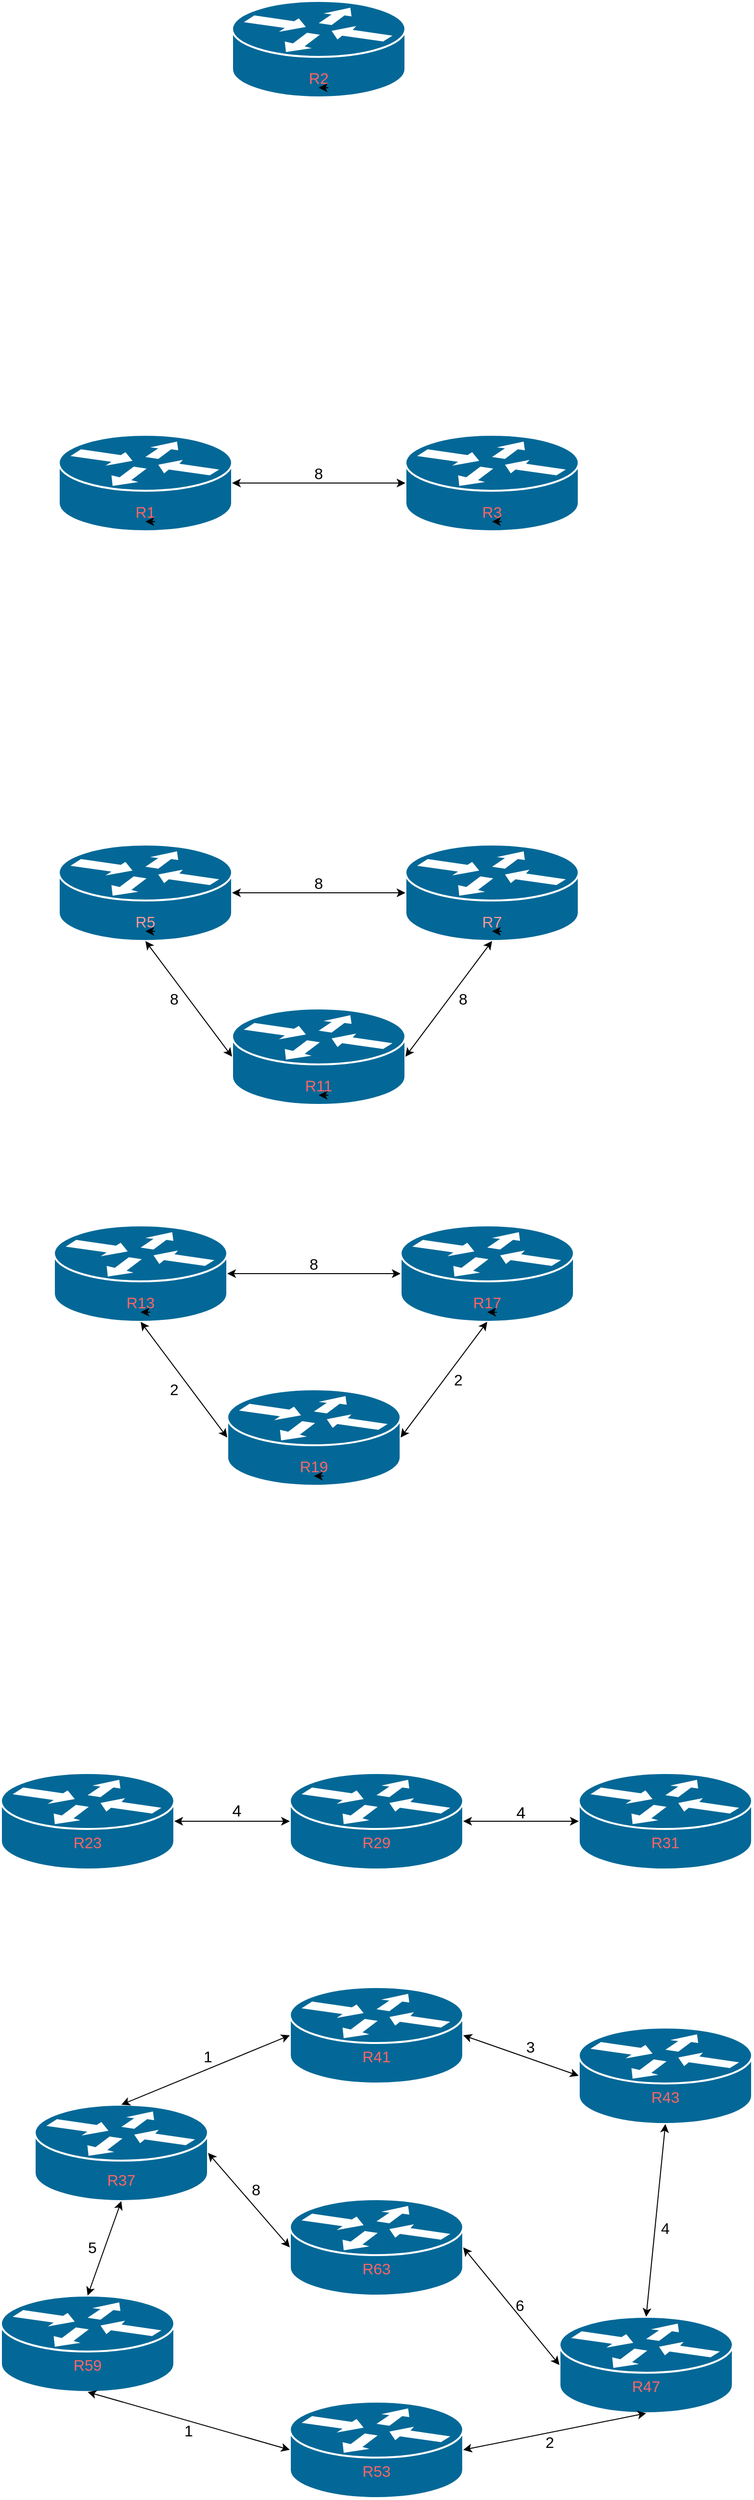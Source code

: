 <mxfile version="10.6.3" type="device"><diagram id="6a731a19-8d31-9384-78a2-239565b7b9f0" name="Page-1"><mxGraphModel dx="1394" dy="742" grid="1" gridSize="10" guides="1" tooltips="1" connect="1" arrows="1" fold="1" page="1" pageScale="1" pageWidth="827" pageHeight="1169" background="#ffffff" math="0" shadow="0"><root><mxCell id="0"/><mxCell id="1" parent="0"/><mxCell id="3b0ziQeT3g76AKxx8v6q-2257" value="" style="shape=mxgraph.cisco.routers.router;html=1;dashed=0;fillColor=#036897;strokeColor=#ffffff;strokeWidth=2;verticalLabelPosition=bottom;verticalAlign=top;align=center;outlineConnect=0;" parent="1" vertex="1"><mxGeometry x="260" y="400" width="180" height="100" as="geometry"/></mxCell><mxCell id="3b0ziQeT3g76AKxx8v6q-2258" value="&lt;font style=&quot;font-size: 16px&quot; color=&quot;#FF6666&quot;&gt;R2&lt;/font&gt;" style="text;html=1;strokeColor=none;fillColor=none;align=center;verticalAlign=middle;whiteSpace=wrap;rounded=0;" parent="1" vertex="1"><mxGeometry x="330" y="470" width="40" height="20" as="geometry"/></mxCell><mxCell id="3b0ziQeT3g76AKxx8v6q-2259" style="edgeStyle=orthogonalEdgeStyle;rounded=0;orthogonalLoop=1;jettySize=auto;html=1;exitX=0.75;exitY=1;exitDx=0;exitDy=0;entryX=0.5;entryY=1;entryDx=0;entryDy=0;" parent="1" source="3b0ziQeT3g76AKxx8v6q-2258" target="3b0ziQeT3g76AKxx8v6q-2258" edge="1"><mxGeometry relative="1" as="geometry"/></mxCell><mxCell id="3b0ziQeT3g76AKxx8v6q-2295" value="" style="group" parent="1" vertex="1" connectable="0"><mxGeometry x="75" y="1670" width="540" height="270" as="geometry"/></mxCell><mxCell id="3b0ziQeT3g76AKxx8v6q-2280" value="" style="shape=mxgraph.cisco.routers.router;html=1;dashed=0;fillColor=#036897;strokeColor=#ffffff;strokeWidth=2;verticalLabelPosition=bottom;verticalAlign=top;align=center;outlineConnect=0;" parent="3b0ziQeT3g76AKxx8v6q-2295" vertex="1"><mxGeometry width="180" height="100" as="geometry"/></mxCell><mxCell id="3b0ziQeT3g76AKxx8v6q-2281" value="&lt;font style=&quot;font-size: 16px&quot; color=&quot;#FF6666&quot;&gt;R13&lt;/font&gt;" style="text;html=1;strokeColor=none;fillColor=none;align=center;verticalAlign=middle;whiteSpace=wrap;rounded=0;" parent="3b0ziQeT3g76AKxx8v6q-2295" vertex="1"><mxGeometry x="70" y="70" width="40" height="20" as="geometry"/></mxCell><mxCell id="3b0ziQeT3g76AKxx8v6q-2282" style="edgeStyle=orthogonalEdgeStyle;rounded=0;orthogonalLoop=1;jettySize=auto;html=1;exitX=0.75;exitY=1;exitDx=0;exitDy=0;entryX=0.5;entryY=1;entryDx=0;entryDy=0;" parent="3b0ziQeT3g76AKxx8v6q-2295" source="3b0ziQeT3g76AKxx8v6q-2281" target="3b0ziQeT3g76AKxx8v6q-2281" edge="1"><mxGeometry relative="1" as="geometry"/></mxCell><mxCell id="3b0ziQeT3g76AKxx8v6q-2283" value="" style="shape=mxgraph.cisco.routers.router;html=1;dashed=0;fillColor=#036897;strokeColor=#ffffff;strokeWidth=2;verticalLabelPosition=bottom;verticalAlign=top;align=center;outlineConnect=0;" parent="3b0ziQeT3g76AKxx8v6q-2295" vertex="1"><mxGeometry x="360" width="180" height="100" as="geometry"/></mxCell><mxCell id="3b0ziQeT3g76AKxx8v6q-2284" value="&lt;font style=&quot;font-size: 16px&quot; color=&quot;#FF6666&quot;&gt;R17&lt;/font&gt;" style="text;html=1;strokeColor=none;fillColor=none;align=center;verticalAlign=middle;whiteSpace=wrap;rounded=0;" parent="3b0ziQeT3g76AKxx8v6q-2295" vertex="1"><mxGeometry x="430" y="70" width="40" height="20" as="geometry"/></mxCell><mxCell id="3b0ziQeT3g76AKxx8v6q-2285" style="edgeStyle=orthogonalEdgeStyle;rounded=0;orthogonalLoop=1;jettySize=auto;html=1;exitX=0.75;exitY=1;exitDx=0;exitDy=0;entryX=0.5;entryY=1;entryDx=0;entryDy=0;" parent="3b0ziQeT3g76AKxx8v6q-2295" source="3b0ziQeT3g76AKxx8v6q-2284" target="3b0ziQeT3g76AKxx8v6q-2284" edge="1"><mxGeometry relative="1" as="geometry"/></mxCell><mxCell id="3b0ziQeT3g76AKxx8v6q-2286" value="" style="endArrow=classic;startArrow=classic;html=1;entryX=0;entryY=0.5;entryDx=0;entryDy=0;entryPerimeter=0;" parent="3b0ziQeT3g76AKxx8v6q-2295" source="3b0ziQeT3g76AKxx8v6q-2280" target="3b0ziQeT3g76AKxx8v6q-2283" edge="1"><mxGeometry width="50" height="50" relative="1" as="geometry"><mxPoint y="170" as="sourcePoint"/><mxPoint x="50" y="120" as="targetPoint"/></mxGeometry></mxCell><mxCell id="3b0ziQeT3g76AKxx8v6q-2287" value="" style="shape=mxgraph.cisco.routers.router;html=1;dashed=0;fillColor=#036897;strokeColor=#ffffff;strokeWidth=2;verticalLabelPosition=bottom;verticalAlign=top;align=center;outlineConnect=0;" parent="3b0ziQeT3g76AKxx8v6q-2295" vertex="1"><mxGeometry x="180" y="170" width="180" height="100" as="geometry"/></mxCell><mxCell id="3b0ziQeT3g76AKxx8v6q-2288" value="&lt;font style=&quot;font-size: 16px&quot; color=&quot;#FF6666&quot;&gt;R19&lt;/font&gt;" style="text;html=1;strokeColor=none;fillColor=none;align=center;verticalAlign=middle;whiteSpace=wrap;rounded=0;" parent="3b0ziQeT3g76AKxx8v6q-2295" vertex="1"><mxGeometry x="250" y="240" width="40" height="20" as="geometry"/></mxCell><mxCell id="3b0ziQeT3g76AKxx8v6q-2289" style="edgeStyle=orthogonalEdgeStyle;rounded=0;orthogonalLoop=1;jettySize=auto;html=1;exitX=0.75;exitY=1;exitDx=0;exitDy=0;entryX=0.5;entryY=1;entryDx=0;entryDy=0;" parent="3b0ziQeT3g76AKxx8v6q-2295" source="3b0ziQeT3g76AKxx8v6q-2288" target="3b0ziQeT3g76AKxx8v6q-2288" edge="1"><mxGeometry relative="1" as="geometry"/></mxCell><mxCell id="3b0ziQeT3g76AKxx8v6q-2290" value="" style="endArrow=classic;startArrow=classic;html=1;exitX=0.5;exitY=1;exitDx=0;exitDy=0;exitPerimeter=0;entryX=0;entryY=0.5;entryDx=0;entryDy=0;entryPerimeter=0;" parent="3b0ziQeT3g76AKxx8v6q-2295" source="3b0ziQeT3g76AKxx8v6q-2280" target="3b0ziQeT3g76AKxx8v6q-2287" edge="1"><mxGeometry width="50" height="50" relative="1" as="geometry"><mxPoint y="340" as="sourcePoint"/><mxPoint x="50" y="290" as="targetPoint"/></mxGeometry></mxCell><mxCell id="3b0ziQeT3g76AKxx8v6q-2291" value="" style="endArrow=classic;startArrow=classic;html=1;entryX=0.5;entryY=1;entryDx=0;entryDy=0;entryPerimeter=0;exitX=1;exitY=0.5;exitDx=0;exitDy=0;exitPerimeter=0;" parent="3b0ziQeT3g76AKxx8v6q-2295" source="3b0ziQeT3g76AKxx8v6q-2287" target="3b0ziQeT3g76AKxx8v6q-2283" edge="1"><mxGeometry width="50" height="50" relative="1" as="geometry"><mxPoint y="340" as="sourcePoint"/><mxPoint x="50" y="290" as="targetPoint"/></mxGeometry></mxCell><mxCell id="3b0ziQeT3g76AKxx8v6q-2335" value="&lt;font style=&quot;font-size: 16px&quot;&gt;8&lt;/font&gt;" style="text;html=1;strokeColor=none;fillColor=none;align=center;verticalAlign=middle;whiteSpace=wrap;rounded=0;" parent="3b0ziQeT3g76AKxx8v6q-2295" vertex="1"><mxGeometry x="250" y="30" width="40" height="20" as="geometry"/></mxCell><mxCell id="3b0ziQeT3g76AKxx8v6q-2336" value="&lt;font style=&quot;font-size: 16px&quot;&gt;2&lt;/font&gt;" style="text;html=1;strokeColor=none;fillColor=none;align=center;verticalAlign=middle;whiteSpace=wrap;rounded=0;" parent="3b0ziQeT3g76AKxx8v6q-2295" vertex="1"><mxGeometry x="105" y="160" width="40" height="20" as="geometry"/></mxCell><mxCell id="3b0ziQeT3g76AKxx8v6q-2337" value="&lt;font style=&quot;font-size: 16px&quot;&gt;2&lt;/font&gt;" style="text;html=1;strokeColor=none;fillColor=none;align=center;verticalAlign=middle;whiteSpace=wrap;rounded=0;" parent="3b0ziQeT3g76AKxx8v6q-2295" vertex="1"><mxGeometry x="400" y="150" width="40" height="20" as="geometry"/></mxCell><mxCell id="3b0ziQeT3g76AKxx8v6q-2296" value="" style="group" parent="1" vertex="1" connectable="0"><mxGeometry x="80" y="1275" width="540" height="270" as="geometry"/></mxCell><mxCell id="3b0ziQeT3g76AKxx8v6q-2268" value="" style="shape=mxgraph.cisco.routers.router;html=1;dashed=0;fillColor=#036897;strokeColor=#ffffff;strokeWidth=2;verticalLabelPosition=bottom;verticalAlign=top;align=center;outlineConnect=0;" parent="3b0ziQeT3g76AKxx8v6q-2296" vertex="1"><mxGeometry width="180" height="100" as="geometry"/></mxCell><mxCell id="3b0ziQeT3g76AKxx8v6q-2269" value="&lt;font style=&quot;font-size: 16px&quot; color=&quot;#FF9999&quot;&gt;R5&lt;/font&gt;" style="text;html=1;strokeColor=none;fillColor=none;align=center;verticalAlign=middle;whiteSpace=wrap;rounded=0;" parent="3b0ziQeT3g76AKxx8v6q-2296" vertex="1"><mxGeometry x="70" y="70" width="40" height="20" as="geometry"/></mxCell><mxCell id="3b0ziQeT3g76AKxx8v6q-2270" style="edgeStyle=orthogonalEdgeStyle;rounded=0;orthogonalLoop=1;jettySize=auto;html=1;exitX=0.75;exitY=1;exitDx=0;exitDy=0;entryX=0.5;entryY=1;entryDx=0;entryDy=0;" parent="3b0ziQeT3g76AKxx8v6q-2296" source="3b0ziQeT3g76AKxx8v6q-2269" target="3b0ziQeT3g76AKxx8v6q-2269" edge="1"><mxGeometry relative="1" as="geometry"/></mxCell><mxCell id="3b0ziQeT3g76AKxx8v6q-2271" value="" style="shape=mxgraph.cisco.routers.router;html=1;dashed=0;fillColor=#036897;strokeColor=#ffffff;strokeWidth=2;verticalLabelPosition=bottom;verticalAlign=top;align=center;outlineConnect=0;" parent="3b0ziQeT3g76AKxx8v6q-2296" vertex="1"><mxGeometry x="360" width="180" height="100" as="geometry"/></mxCell><mxCell id="3b0ziQeT3g76AKxx8v6q-2272" value="&lt;font style=&quot;font-size: 16px&quot; color=&quot;#FF9999&quot;&gt;R7&lt;/font&gt;" style="text;html=1;strokeColor=none;fillColor=none;align=center;verticalAlign=middle;whiteSpace=wrap;rounded=0;" parent="3b0ziQeT3g76AKxx8v6q-2296" vertex="1"><mxGeometry x="430" y="70" width="40" height="20" as="geometry"/></mxCell><mxCell id="3b0ziQeT3g76AKxx8v6q-2273" style="edgeStyle=orthogonalEdgeStyle;rounded=0;orthogonalLoop=1;jettySize=auto;html=1;exitX=0.75;exitY=1;exitDx=0;exitDy=0;entryX=0.5;entryY=1;entryDx=0;entryDy=0;" parent="3b0ziQeT3g76AKxx8v6q-2296" source="3b0ziQeT3g76AKxx8v6q-2272" target="3b0ziQeT3g76AKxx8v6q-2272" edge="1"><mxGeometry relative="1" as="geometry"/></mxCell><mxCell id="3b0ziQeT3g76AKxx8v6q-2274" value="" style="endArrow=classic;startArrow=classic;html=1;entryX=0;entryY=0.5;entryDx=0;entryDy=0;entryPerimeter=0;" parent="3b0ziQeT3g76AKxx8v6q-2296" source="3b0ziQeT3g76AKxx8v6q-2268" target="3b0ziQeT3g76AKxx8v6q-2271" edge="1"><mxGeometry width="50" height="50" relative="1" as="geometry"><mxPoint y="170" as="sourcePoint"/><mxPoint x="50" y="120" as="targetPoint"/></mxGeometry></mxCell><mxCell id="3b0ziQeT3g76AKxx8v6q-2275" value="" style="shape=mxgraph.cisco.routers.router;html=1;dashed=0;fillColor=#036897;strokeColor=#ffffff;strokeWidth=2;verticalLabelPosition=bottom;verticalAlign=top;align=center;outlineConnect=0;" parent="3b0ziQeT3g76AKxx8v6q-2296" vertex="1"><mxGeometry x="180" y="170" width="180" height="100" as="geometry"/></mxCell><mxCell id="3b0ziQeT3g76AKxx8v6q-2276" value="&lt;font style=&quot;font-size: 16px&quot; color=&quot;#FF6666&quot;&gt;R11&lt;/font&gt;" style="text;html=1;strokeColor=none;fillColor=none;align=center;verticalAlign=middle;whiteSpace=wrap;rounded=0;" parent="3b0ziQeT3g76AKxx8v6q-2296" vertex="1"><mxGeometry x="250" y="240" width="40" height="20" as="geometry"/></mxCell><mxCell id="3b0ziQeT3g76AKxx8v6q-2277" style="edgeStyle=orthogonalEdgeStyle;rounded=0;orthogonalLoop=1;jettySize=auto;html=1;exitX=0.75;exitY=1;exitDx=0;exitDy=0;entryX=0.5;entryY=1;entryDx=0;entryDy=0;" parent="3b0ziQeT3g76AKxx8v6q-2296" source="3b0ziQeT3g76AKxx8v6q-2276" target="3b0ziQeT3g76AKxx8v6q-2276" edge="1"><mxGeometry relative="1" as="geometry"/></mxCell><mxCell id="3b0ziQeT3g76AKxx8v6q-2278" value="" style="endArrow=classic;startArrow=classic;html=1;exitX=0.5;exitY=1;exitDx=0;exitDy=0;exitPerimeter=0;entryX=0;entryY=0.5;entryDx=0;entryDy=0;entryPerimeter=0;" parent="3b0ziQeT3g76AKxx8v6q-2296" source="3b0ziQeT3g76AKxx8v6q-2268" target="3b0ziQeT3g76AKxx8v6q-2275" edge="1"><mxGeometry width="50" height="50" relative="1" as="geometry"><mxPoint y="340" as="sourcePoint"/><mxPoint x="50" y="290" as="targetPoint"/></mxGeometry></mxCell><mxCell id="3b0ziQeT3g76AKxx8v6q-2279" value="" style="endArrow=classic;startArrow=classic;html=1;entryX=0.5;entryY=1;entryDx=0;entryDy=0;entryPerimeter=0;exitX=1;exitY=0.5;exitDx=0;exitDy=0;exitPerimeter=0;" parent="3b0ziQeT3g76AKxx8v6q-2296" source="3b0ziQeT3g76AKxx8v6q-2275" target="3b0ziQeT3g76AKxx8v6q-2271" edge="1"><mxGeometry width="50" height="50" relative="1" as="geometry"><mxPoint y="340" as="sourcePoint"/><mxPoint x="50" y="290" as="targetPoint"/></mxGeometry></mxCell><mxCell id="3b0ziQeT3g76AKxx8v6q-2310" value="&lt;font style=&quot;font-size: 16px&quot;&gt;8&lt;/font&gt;" style="text;html=1;strokeColor=none;fillColor=none;align=center;verticalAlign=middle;whiteSpace=wrap;rounded=0;" parent="3b0ziQeT3g76AKxx8v6q-2296" vertex="1"><mxGeometry x="250" y="30" width="40" height="20" as="geometry"/></mxCell><mxCell id="3b0ziQeT3g76AKxx8v6q-2316" value="&lt;font style=&quot;font-size: 16px&quot;&gt;8&lt;/font&gt;" style="text;html=1;strokeColor=none;fillColor=none;align=center;verticalAlign=middle;whiteSpace=wrap;rounded=0;" parent="3b0ziQeT3g76AKxx8v6q-2296" vertex="1"><mxGeometry x="100" y="150" width="40" height="20" as="geometry"/></mxCell><mxCell id="3b0ziQeT3g76AKxx8v6q-2334" value="&lt;font style=&quot;font-size: 16px&quot;&gt;8&lt;/font&gt;" style="text;html=1;strokeColor=none;fillColor=none;align=center;verticalAlign=middle;whiteSpace=wrap;rounded=0;" parent="3b0ziQeT3g76AKxx8v6q-2296" vertex="1"><mxGeometry x="400" y="150" width="40" height="20" as="geometry"/></mxCell><mxCell id="3b0ziQeT3g76AKxx8v6q-2297" value="" style="group" parent="1" vertex="1" connectable="0"><mxGeometry x="80" y="850" width="540" height="100" as="geometry"/></mxCell><mxCell id="3b0ziQeT3g76AKxx8v6q-2260" value="" style="shape=mxgraph.cisco.routers.router;html=1;dashed=0;fillColor=#036897;strokeColor=#ffffff;strokeWidth=2;verticalLabelPosition=bottom;verticalAlign=top;align=center;outlineConnect=0;" parent="3b0ziQeT3g76AKxx8v6q-2297" vertex="1"><mxGeometry width="180" height="100" as="geometry"/></mxCell><mxCell id="3b0ziQeT3g76AKxx8v6q-2261" value="&lt;font style=&quot;font-size: 16px&quot; color=&quot;#FF6666&quot;&gt;R1&lt;/font&gt;" style="text;html=1;strokeColor=none;fillColor=none;align=center;verticalAlign=middle;whiteSpace=wrap;rounded=0;" parent="3b0ziQeT3g76AKxx8v6q-2297" vertex="1"><mxGeometry x="70" y="70" width="40" height="20" as="geometry"/></mxCell><mxCell id="3b0ziQeT3g76AKxx8v6q-2262" style="edgeStyle=orthogonalEdgeStyle;rounded=0;orthogonalLoop=1;jettySize=auto;html=1;exitX=0.75;exitY=1;exitDx=0;exitDy=0;entryX=0.5;entryY=1;entryDx=0;entryDy=0;" parent="3b0ziQeT3g76AKxx8v6q-2297" source="3b0ziQeT3g76AKxx8v6q-2261" target="3b0ziQeT3g76AKxx8v6q-2261" edge="1"><mxGeometry relative="1" as="geometry"/></mxCell><mxCell id="3b0ziQeT3g76AKxx8v6q-2263" value="" style="shape=mxgraph.cisco.routers.router;html=1;dashed=0;fillColor=#036897;strokeColor=#ffffff;strokeWidth=2;verticalLabelPosition=bottom;verticalAlign=top;align=center;outlineConnect=0;" parent="3b0ziQeT3g76AKxx8v6q-2297" vertex="1"><mxGeometry x="360" width="180" height="100" as="geometry"/></mxCell><mxCell id="3b0ziQeT3g76AKxx8v6q-2264" value="&lt;font style=&quot;font-size: 16px&quot; color=&quot;#FF6666&quot;&gt;R3&lt;/font&gt;" style="text;html=1;strokeColor=none;fillColor=none;align=center;verticalAlign=middle;whiteSpace=wrap;rounded=0;" parent="3b0ziQeT3g76AKxx8v6q-2297" vertex="1"><mxGeometry x="430" y="70" width="40" height="20" as="geometry"/></mxCell><mxCell id="3b0ziQeT3g76AKxx8v6q-2265" style="edgeStyle=orthogonalEdgeStyle;rounded=0;orthogonalLoop=1;jettySize=auto;html=1;exitX=0.75;exitY=1;exitDx=0;exitDy=0;entryX=0.5;entryY=1;entryDx=0;entryDy=0;" parent="3b0ziQeT3g76AKxx8v6q-2297" source="3b0ziQeT3g76AKxx8v6q-2264" target="3b0ziQeT3g76AKxx8v6q-2264" edge="1"><mxGeometry relative="1" as="geometry"/></mxCell><mxCell id="3b0ziQeT3g76AKxx8v6q-2267" value="" style="endArrow=classic;startArrow=classic;html=1;entryX=0;entryY=0.5;entryDx=0;entryDy=0;entryPerimeter=0;" parent="3b0ziQeT3g76AKxx8v6q-2297" source="3b0ziQeT3g76AKxx8v6q-2260" target="3b0ziQeT3g76AKxx8v6q-2263" edge="1"><mxGeometry width="50" height="50" relative="1" as="geometry"><mxPoint y="170" as="sourcePoint"/><mxPoint x="50" y="120" as="targetPoint"/></mxGeometry></mxCell><mxCell id="3b0ziQeT3g76AKxx8v6q-2300" value="&lt;font style=&quot;font-size: 16px&quot;&gt;8&lt;/font&gt;" style="text;html=1;strokeColor=none;fillColor=none;align=center;verticalAlign=middle;whiteSpace=wrap;rounded=0;" parent="3b0ziQeT3g76AKxx8v6q-2297" vertex="1"><mxGeometry x="250" y="30" width="40" height="20" as="geometry"/></mxCell><mxCell id="3b0ziQeT3g76AKxx8v6q-2350" value="" style="group" parent="1" vertex="1" connectable="0"><mxGeometry x="20" y="2238" width="780" height="100" as="geometry"/></mxCell><mxCell id="3b0ziQeT3g76AKxx8v6q-2340" value="" style="shape=mxgraph.cisco.routers.router;html=1;dashed=0;fillColor=#036897;strokeColor=#ffffff;strokeWidth=2;verticalLabelPosition=bottom;verticalAlign=top;align=center;outlineConnect=0;" parent="3b0ziQeT3g76AKxx8v6q-2350" vertex="1"><mxGeometry width="180" height="100" as="geometry"/></mxCell><mxCell id="3b0ziQeT3g76AKxx8v6q-2341" value="" style="shape=mxgraph.cisco.routers.router;html=1;dashed=0;fillColor=#036897;strokeColor=#ffffff;strokeWidth=2;verticalLabelPosition=bottom;verticalAlign=top;align=center;outlineConnect=0;" parent="3b0ziQeT3g76AKxx8v6q-2350" vertex="1"><mxGeometry x="600" width="180" height="100" as="geometry"/></mxCell><mxCell id="3b0ziQeT3g76AKxx8v6q-2342" value="" style="shape=mxgraph.cisco.routers.router;html=1;dashed=0;fillColor=#036897;strokeColor=#ffffff;strokeWidth=2;verticalLabelPosition=bottom;verticalAlign=top;align=center;outlineConnect=0;" parent="3b0ziQeT3g76AKxx8v6q-2350" vertex="1"><mxGeometry x="300" width="180" height="100" as="geometry"/></mxCell><mxCell id="3b0ziQeT3g76AKxx8v6q-2343" value="" style="endArrow=classic;startArrow=classic;html=1;entryX=0;entryY=0.5;entryDx=0;entryDy=0;entryPerimeter=0;" parent="3b0ziQeT3g76AKxx8v6q-2350" source="3b0ziQeT3g76AKxx8v6q-2340" target="3b0ziQeT3g76AKxx8v6q-2342" edge="1"><mxGeometry width="50" height="50" relative="1" as="geometry"><mxPoint y="172" as="sourcePoint"/><mxPoint x="50" y="122" as="targetPoint"/></mxGeometry></mxCell><mxCell id="3b0ziQeT3g76AKxx8v6q-2344" value="" style="endArrow=classic;startArrow=classic;html=1;entryX=0;entryY=0.5;entryDx=0;entryDy=0;entryPerimeter=0;exitX=1;exitY=0.5;exitDx=0;exitDy=0;exitPerimeter=0;" parent="3b0ziQeT3g76AKxx8v6q-2350" source="3b0ziQeT3g76AKxx8v6q-2342" target="3b0ziQeT3g76AKxx8v6q-2341" edge="1"><mxGeometry width="50" height="50" relative="1" as="geometry"><mxPoint y="172" as="sourcePoint"/><mxPoint x="50" y="122" as="targetPoint"/></mxGeometry></mxCell><mxCell id="3b0ziQeT3g76AKxx8v6q-2345" value="&lt;font style=&quot;font-size: 16px&quot; color=&quot;#FF6666&quot;&gt;R29&lt;/font&gt;" style="text;html=1;strokeColor=none;fillColor=none;align=center;verticalAlign=middle;whiteSpace=wrap;rounded=0;" parent="3b0ziQeT3g76AKxx8v6q-2350" vertex="1"><mxGeometry x="370" y="62" width="40" height="20" as="geometry"/></mxCell><mxCell id="3b0ziQeT3g76AKxx8v6q-2346" value="&lt;font style=&quot;font-size: 16px&quot; color=&quot;#FF6666&quot;&gt;R31&lt;/font&gt;" style="text;html=1;strokeColor=none;fillColor=none;align=center;verticalAlign=middle;whiteSpace=wrap;rounded=0;" parent="3b0ziQeT3g76AKxx8v6q-2350" vertex="1"><mxGeometry x="670" y="62" width="40" height="20" as="geometry"/></mxCell><mxCell id="3b0ziQeT3g76AKxx8v6q-2347" value="&lt;font style=&quot;font-size: 16px&quot; color=&quot;#FF6666&quot;&gt;R23&lt;/font&gt;" style="text;html=1;strokeColor=none;fillColor=none;align=center;verticalAlign=middle;whiteSpace=wrap;rounded=0;" parent="3b0ziQeT3g76AKxx8v6q-2350" vertex="1"><mxGeometry x="70" y="62" width="40" height="20" as="geometry"/></mxCell><mxCell id="3b0ziQeT3g76AKxx8v6q-2348" value="&lt;font style=&quot;font-size: 17px&quot;&gt;4&lt;/font&gt;" style="text;html=1;strokeColor=none;fillColor=none;align=center;verticalAlign=middle;whiteSpace=wrap;rounded=0;" parent="3b0ziQeT3g76AKxx8v6q-2350" vertex="1"><mxGeometry x="225" y="30" width="40" height="20" as="geometry"/></mxCell><mxCell id="3b0ziQeT3g76AKxx8v6q-2349" value="&lt;font style=&quot;font-size: 17px&quot;&gt;4&lt;/font&gt;" style="text;html=1;strokeColor=none;fillColor=none;align=center;verticalAlign=middle;whiteSpace=wrap;rounded=0;" parent="3b0ziQeT3g76AKxx8v6q-2350" vertex="1"><mxGeometry x="520" y="32" width="40" height="20" as="geometry"/></mxCell><mxCell id="kih1xl77xDOdAK4zfpGl-2" value="" style="shape=mxgraph.cisco.routers.router;html=1;dashed=0;fillColor=#036897;strokeColor=#ffffff;strokeWidth=2;verticalLabelPosition=bottom;verticalAlign=top;align=center;outlineConnect=0;" vertex="1" parent="1"><mxGeometry x="55" y="2582" width="180" height="100" as="geometry"/></mxCell><mxCell id="kih1xl77xDOdAK4zfpGl-3" value="" style="shape=mxgraph.cisco.routers.router;html=1;dashed=0;fillColor=#036897;strokeColor=#ffffff;strokeWidth=2;verticalLabelPosition=bottom;verticalAlign=top;align=center;outlineConnect=0;" vertex="1" parent="1"><mxGeometry x="620" y="2502" width="180" height="100" as="geometry"/></mxCell><mxCell id="kih1xl77xDOdAK4zfpGl-4" value="" style="shape=mxgraph.cisco.routers.router;html=1;dashed=0;fillColor=#036897;strokeColor=#ffffff;strokeWidth=2;verticalLabelPosition=bottom;verticalAlign=top;align=center;outlineConnect=0;" vertex="1" parent="1"><mxGeometry x="320" y="2460" width="180" height="100" as="geometry"/></mxCell><mxCell id="kih1xl77xDOdAK4zfpGl-5" value="" style="endArrow=classic;startArrow=classic;html=1;entryX=0;entryY=0.5;entryDx=0;entryDy=0;entryPerimeter=0;exitX=0.5;exitY=0;exitDx=0;exitDy=0;exitPerimeter=0;" edge="1" parent="1" source="kih1xl77xDOdAK4zfpGl-2" target="kih1xl77xDOdAK4zfpGl-4"><mxGeometry width="50" height="50" relative="1" as="geometry"><mxPoint x="20" y="2612" as="sourcePoint"/><mxPoint x="70" y="2562" as="targetPoint"/></mxGeometry></mxCell><mxCell id="kih1xl77xDOdAK4zfpGl-6" value="" style="endArrow=classic;startArrow=classic;html=1;entryX=0;entryY=0.5;entryDx=0;entryDy=0;entryPerimeter=0;exitX=1;exitY=0.5;exitDx=0;exitDy=0;exitPerimeter=0;" edge="1" parent="1" source="kih1xl77xDOdAK4zfpGl-4" target="kih1xl77xDOdAK4zfpGl-3"><mxGeometry width="50" height="50" relative="1" as="geometry"><mxPoint x="20" y="2612" as="sourcePoint"/><mxPoint x="70" y="2562" as="targetPoint"/></mxGeometry></mxCell><mxCell id="kih1xl77xDOdAK4zfpGl-7" value="&lt;font style=&quot;font-size: 16px&quot; color=&quot;#FF6666&quot;&gt;R41&lt;/font&gt;" style="text;html=1;strokeColor=none;fillColor=none;align=center;verticalAlign=middle;whiteSpace=wrap;rounded=0;" vertex="1" parent="1"><mxGeometry x="390" y="2522" width="40" height="20" as="geometry"/></mxCell><mxCell id="kih1xl77xDOdAK4zfpGl-8" value="&lt;font style=&quot;font-size: 16px&quot; color=&quot;#FF6666&quot;&gt;R43&lt;/font&gt;" style="text;html=1;strokeColor=none;fillColor=none;align=center;verticalAlign=middle;whiteSpace=wrap;rounded=0;" vertex="1" parent="1"><mxGeometry x="690" y="2564" width="40" height="20" as="geometry"/></mxCell><mxCell id="kih1xl77xDOdAK4zfpGl-9" value="&lt;font style=&quot;font-size: 16px&quot; color=&quot;#FF6666&quot;&gt;R37&lt;/font&gt;" style="text;html=1;strokeColor=none;fillColor=none;align=center;verticalAlign=middle;whiteSpace=wrap;rounded=0;" vertex="1" parent="1"><mxGeometry x="125" y="2650" width="40" height="20" as="geometry"/></mxCell><mxCell id="kih1xl77xDOdAK4zfpGl-10" value="&lt;font style=&quot;font-size: 16px&quot;&gt;1&lt;/font&gt;" style="text;html=1;strokeColor=none;fillColor=none;align=center;verticalAlign=middle;whiteSpace=wrap;rounded=0;" vertex="1" parent="1"><mxGeometry x="215" y="2522" width="40" height="20" as="geometry"/></mxCell><mxCell id="kih1xl77xDOdAK4zfpGl-11" value="&lt;font style=&quot;font-size: 16px&quot;&gt;3&lt;/font&gt;" style="text;html=1;strokeColor=none;fillColor=none;align=center;verticalAlign=middle;whiteSpace=wrap;rounded=0;" vertex="1" parent="1"><mxGeometry x="550" y="2512" width="40" height="20" as="geometry"/></mxCell><mxCell id="kih1xl77xDOdAK4zfpGl-36" value="" style="shape=mxgraph.cisco.routers.router;html=1;dashed=0;fillColor=#036897;strokeColor=#ffffff;strokeWidth=2;verticalLabelPosition=bottom;verticalAlign=top;align=center;outlineConnect=0;" vertex="1" parent="1"><mxGeometry x="320" y="2680" width="180" height="100" as="geometry"/></mxCell><mxCell id="kih1xl77xDOdAK4zfpGl-39" value="&lt;font style=&quot;font-size: 16px&quot; color=&quot;#FF6666&quot;&gt;R63&lt;/font&gt;" style="text;html=1;strokeColor=none;fillColor=none;align=center;verticalAlign=middle;whiteSpace=wrap;rounded=0;" vertex="1" parent="1"><mxGeometry x="390" y="2742" width="40" height="20" as="geometry"/></mxCell><mxCell id="kih1xl77xDOdAK4zfpGl-13" value="" style="shape=mxgraph.cisco.routers.router;html=1;dashed=0;fillColor=#036897;strokeColor=#ffffff;strokeWidth=2;verticalLabelPosition=bottom;verticalAlign=top;align=center;outlineConnect=0;" vertex="1" parent="1"><mxGeometry x="20" y="2780" width="180" height="100" as="geometry"/></mxCell><mxCell id="kih1xl77xDOdAK4zfpGl-14" value="" style="shape=mxgraph.cisco.routers.router;html=1;dashed=0;fillColor=#036897;strokeColor=#ffffff;strokeWidth=2;verticalLabelPosition=bottom;verticalAlign=top;align=center;outlineConnect=0;" vertex="1" parent="1"><mxGeometry x="600" y="2802" width="180" height="100" as="geometry"/></mxCell><mxCell id="kih1xl77xDOdAK4zfpGl-15" value="" style="shape=mxgraph.cisco.routers.router;html=1;dashed=0;fillColor=#036897;strokeColor=#ffffff;strokeWidth=2;verticalLabelPosition=bottom;verticalAlign=top;align=center;outlineConnect=0;" vertex="1" parent="1"><mxGeometry x="320" y="2890" width="180" height="100" as="geometry"/></mxCell><mxCell id="kih1xl77xDOdAK4zfpGl-16" value="" style="endArrow=classic;startArrow=classic;html=1;entryX=0;entryY=0.5;entryDx=0;entryDy=0;entryPerimeter=0;exitX=0.5;exitY=1;exitDx=0;exitDy=0;exitPerimeter=0;" edge="1" parent="1" source="kih1xl77xDOdAK4zfpGl-13" target="kih1xl77xDOdAK4zfpGl-15"><mxGeometry width="50" height="50" relative="1" as="geometry"><mxPoint x="20" y="3062" as="sourcePoint"/><mxPoint x="70" y="3012" as="targetPoint"/></mxGeometry></mxCell><mxCell id="kih1xl77xDOdAK4zfpGl-17" value="" style="endArrow=classic;startArrow=classic;html=1;entryX=0.5;entryY=1;entryDx=0;entryDy=0;entryPerimeter=0;exitX=1;exitY=0.5;exitDx=0;exitDy=0;exitPerimeter=0;" edge="1" parent="1" source="kih1xl77xDOdAK4zfpGl-15" target="kih1xl77xDOdAK4zfpGl-14"><mxGeometry width="50" height="50" relative="1" as="geometry"><mxPoint x="20" y="3062" as="sourcePoint"/><mxPoint x="70" y="3012" as="targetPoint"/></mxGeometry></mxCell><mxCell id="kih1xl77xDOdAK4zfpGl-18" value="&lt;font style=&quot;font-size: 16px&quot; color=&quot;#FF6666&quot;&gt;R53&lt;/font&gt;" style="text;html=1;strokeColor=none;fillColor=none;align=center;verticalAlign=middle;whiteSpace=wrap;rounded=0;" vertex="1" parent="1"><mxGeometry x="390" y="2952" width="40" height="20" as="geometry"/></mxCell><mxCell id="kih1xl77xDOdAK4zfpGl-19" value="&lt;font style=&quot;font-size: 16px&quot; color=&quot;#FF6666&quot;&gt;R47&lt;/font&gt;" style="text;html=1;strokeColor=none;fillColor=none;align=center;verticalAlign=middle;whiteSpace=wrap;rounded=0;" vertex="1" parent="1"><mxGeometry x="670" y="2864" width="40" height="20" as="geometry"/></mxCell><mxCell id="kih1xl77xDOdAK4zfpGl-20" value="&lt;font style=&quot;font-size: 16px&quot; color=&quot;#FF6666&quot;&gt;R59&lt;/font&gt;" style="text;html=1;strokeColor=none;fillColor=none;align=center;verticalAlign=middle;whiteSpace=wrap;rounded=0;" vertex="1" parent="1"><mxGeometry x="90" y="2842" width="40" height="20" as="geometry"/></mxCell><mxCell id="kih1xl77xDOdAK4zfpGl-22" value="&lt;font style=&quot;font-size: 16px&quot;&gt;2&lt;/font&gt;" style="text;html=1;strokeColor=none;fillColor=none;align=center;verticalAlign=middle;whiteSpace=wrap;rounded=0;" vertex="1" parent="1"><mxGeometry x="570" y="2922" width="40" height="20" as="geometry"/></mxCell><mxCell id="kih1xl77xDOdAK4zfpGl-47" value="" style="endArrow=classic;startArrow=classic;html=1;entryX=0.5;entryY=1;entryDx=0;entryDy=0;entryPerimeter=0;exitX=0.5;exitY=0;exitDx=0;exitDy=0;exitPerimeter=0;" edge="1" parent="1" source="kih1xl77xDOdAK4zfpGl-13" target="kih1xl77xDOdAK4zfpGl-2"><mxGeometry width="50" height="50" relative="1" as="geometry"><mxPoint x="20" y="3060" as="sourcePoint"/><mxPoint x="70" y="3010" as="targetPoint"/></mxGeometry></mxCell><mxCell id="kih1xl77xDOdAK4zfpGl-48" value="" style="endArrow=classic;startArrow=classic;html=1;entryX=0.5;entryY=1;entryDx=0;entryDy=0;entryPerimeter=0;exitX=0.5;exitY=0;exitDx=0;exitDy=0;exitPerimeter=0;" edge="1" parent="1" source="kih1xl77xDOdAK4zfpGl-14" target="kih1xl77xDOdAK4zfpGl-3"><mxGeometry width="50" height="50" relative="1" as="geometry"><mxPoint x="20" y="3060" as="sourcePoint"/><mxPoint x="70" y="3010" as="targetPoint"/></mxGeometry></mxCell><mxCell id="kih1xl77xDOdAK4zfpGl-49" value="" style="endArrow=classic;startArrow=classic;html=1;entryX=0;entryY=0.5;entryDx=0;entryDy=0;entryPerimeter=0;exitX=1;exitY=0.5;exitDx=0;exitDy=0;exitPerimeter=0;" edge="1" parent="1" source="kih1xl77xDOdAK4zfpGl-36" target="kih1xl77xDOdAK4zfpGl-14"><mxGeometry width="50" height="50" relative="1" as="geometry"><mxPoint x="20" y="3060" as="sourcePoint"/><mxPoint x="70" y="3010" as="targetPoint"/></mxGeometry></mxCell><mxCell id="kih1xl77xDOdAK4zfpGl-50" value="" style="endArrow=classic;startArrow=classic;html=1;entryX=0;entryY=0.5;entryDx=0;entryDy=0;entryPerimeter=0;exitX=1;exitY=0.5;exitDx=0;exitDy=0;exitPerimeter=0;" edge="1" parent="1" source="kih1xl77xDOdAK4zfpGl-2" target="kih1xl77xDOdAK4zfpGl-36"><mxGeometry width="50" height="50" relative="1" as="geometry"><mxPoint x="20" y="3060" as="sourcePoint"/><mxPoint x="70" y="3010" as="targetPoint"/></mxGeometry></mxCell><mxCell id="kih1xl77xDOdAK4zfpGl-51" value="&lt;font style=&quot;font-size: 16px&quot;&gt;4&lt;/font&gt;" style="text;html=1;strokeColor=none;fillColor=none;align=center;verticalAlign=middle;whiteSpace=wrap;rounded=0;" vertex="1" parent="1"><mxGeometry x="690" y="2700" width="40" height="20" as="geometry"/></mxCell><mxCell id="kih1xl77xDOdAK4zfpGl-52" value="&lt;font style=&quot;font-size: 16px&quot;&gt;1&lt;/font&gt;" style="text;html=1;strokeColor=none;fillColor=none;align=center;verticalAlign=middle;whiteSpace=wrap;rounded=0;" vertex="1" parent="1"><mxGeometry x="195" y="2910" width="40" height="20" as="geometry"/></mxCell><mxCell id="kih1xl77xDOdAK4zfpGl-53" value="&lt;font style=&quot;font-size: 16px&quot;&gt;5&lt;/font&gt;" style="text;html=1;strokeColor=none;fillColor=none;align=center;verticalAlign=middle;whiteSpace=wrap;rounded=0;" vertex="1" parent="1"><mxGeometry x="95" y="2720" width="40" height="20" as="geometry"/></mxCell><mxCell id="kih1xl77xDOdAK4zfpGl-54" value="&lt;font style=&quot;font-size: 16px&quot;&gt;8&lt;/font&gt;" style="text;html=1;strokeColor=none;fillColor=none;align=center;verticalAlign=middle;whiteSpace=wrap;rounded=0;" vertex="1" parent="1"><mxGeometry x="265" y="2660" width="40" height="20" as="geometry"/></mxCell><mxCell id="kih1xl77xDOdAK4zfpGl-55" value="&lt;font style=&quot;font-size: 16px&quot;&gt;6&lt;/font&gt;" style="text;html=1;strokeColor=none;fillColor=none;align=center;verticalAlign=middle;whiteSpace=wrap;rounded=0;" vertex="1" parent="1"><mxGeometry x="540" y="2780" width="38" height="20" as="geometry"/></mxCell></root></mxGraphModel></diagram></mxfile>